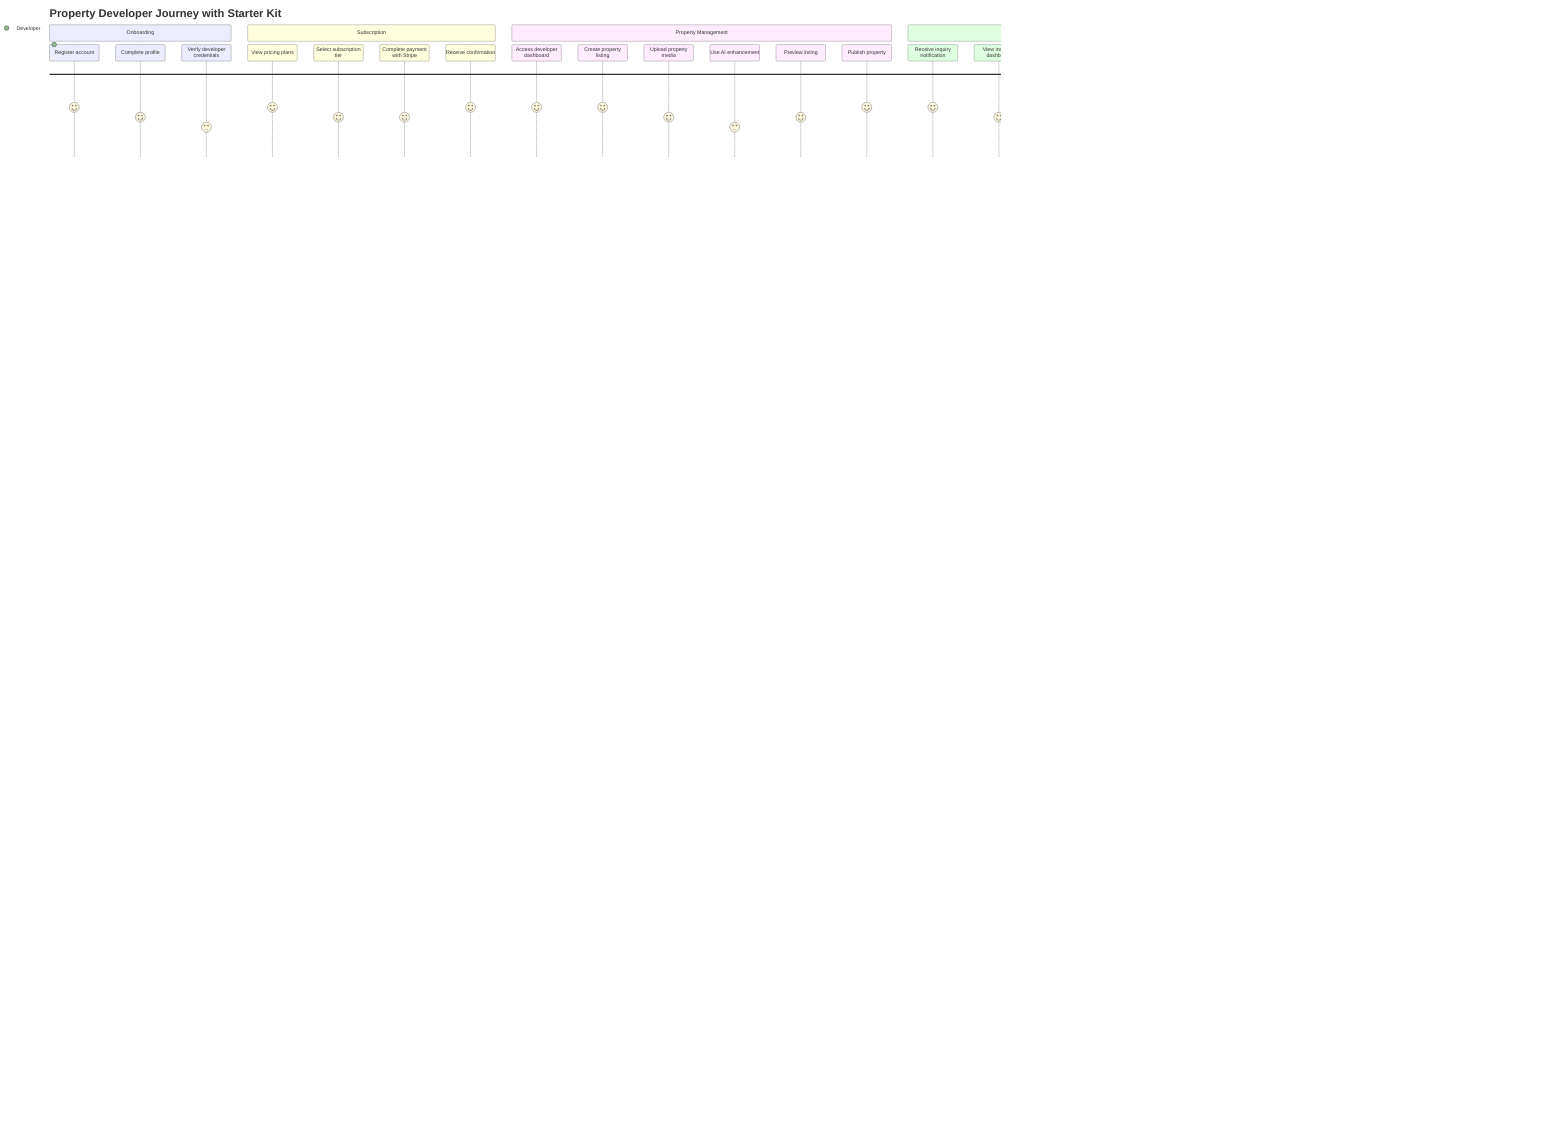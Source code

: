 journey
    title Property Developer Journey with Starter Kit
    section Onboarding
      Register account: 5: Developer
      Complete profile: 4
      Verify developer credentials: 3
    section Subscription
      View pricing plans: 5
      Select subscription tier: 4
      Complete payment with Stripe: 4
      Receive confirmation: 5
    section Property Management
      Access developer dashboard: 5
      Create property listing: 5
      Upload property media: 4
      Use AI enhancement: 3
      Preview listing: 4
      Publish property: 5
    section Inquiry Management
      Receive inquiry notification: 5
      View inquiries dashboard: 4
      Respond to buyer: 5
      Track communication history: 4
    section Analytics & Billing
      View property performance: 4
      Check subscription status: 3
      Download invoices: 3
      Manage payment methods: 4
      Upgrade subscription: 3